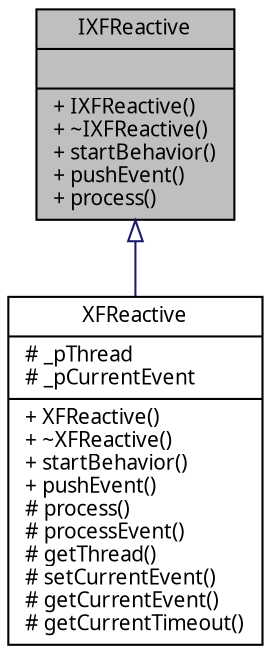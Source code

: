 digraph "IXFReactive"
{
  edge [fontname="Helvetia.ttf",fontsize="10",labelfontname="Helvetia.ttf",labelfontsize="10"];
  node [fontname="Helvetia.ttf",fontsize="10",shape=record];
  Node1 [label="{IXFReactive\n||+ IXFReactive()\l+ ~IXFReactive()\l+ startBehavior()\l+ pushEvent()\l+ process()\l}",height=0.2,width=0.4,color="black", fillcolor="grey75", style="filled" fontcolor="black"];
  Node1 -> Node2 [dir="back",color="midnightblue",fontsize="10",style="solid",arrowtail="onormal",fontname="Helvetia.ttf"];
  Node2 [label="{XFReactive\n|# _pThread\l# _pCurrentEvent\l|+ XFReactive()\l+ ~XFReactive()\l+ startBehavior()\l+ pushEvent()\l# process()\l# processEvent()\l# getThread()\l# setCurrentEvent()\l# getCurrentEvent()\l# getCurrentTimeout()\l}",height=0.2,width=0.4,color="black", fillcolor="white", style="filled",URL="$class_x_f_reactive.html"];
}
